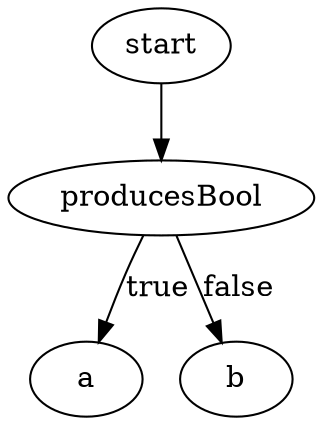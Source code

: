 // [[file:~/projects/raindance/modules/appflow/test/specs.org::*Graph][Graph:1]]
digraph filtered {
        start -> producesBool
        producesBool -> a [label="true"]
        producesBool -> b [label="false"]
}
// Graph:1 ends here
